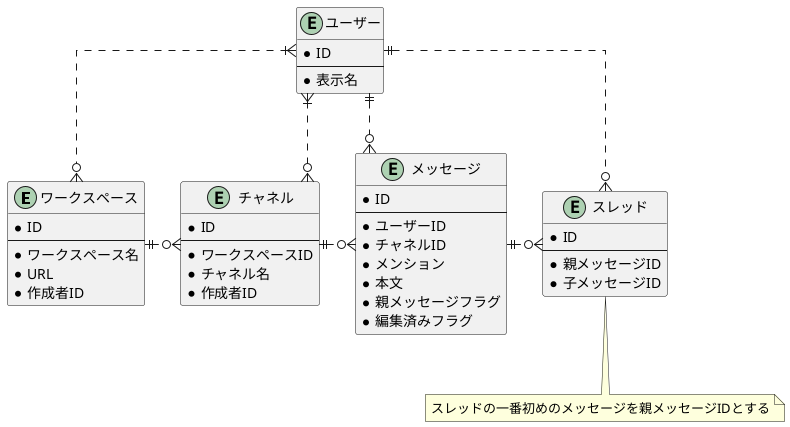 @startuml

' hide the spot
' hide circle

' avoid problems with angled crows feet
skinparam linetype ortho

entity "ワークスペース" {
    *ID
    --
    *ワークスペース名
    *URL
    *作成者ID
}

entity "チャネル" {
    *ID
    --
    *ワークスペースID
    *チャネル名
    *作成者ID
}

entity "メッセージ" {
    *ID
    --
    *ユーザーID
    *チャネルID
    *メンション
    *本文
    *親メッセージフラグ
    *編集済みフラグ
}

entity "スレッド" {
    *ID
    --
    *親メッセージID
    *子メッセージID
}


entity "ユーザー" {
    *ID
    --
    *表示名
}

ワークスペース ||.r.o{ チャネル
チャネル ||.r.o{ メッセージ
メッセージ ||.r.o{ スレッド
ユーザー }|.d.o{ ワークスペース
ユーザー }|.d.o{ チャネル
ユーザー ||.d.o{ スレッド
ユーザー ||.d.o{ メッセージ

note bottom of スレッド : スレッドの一番初めのメッセージを親メッセージIDとする

@enduml